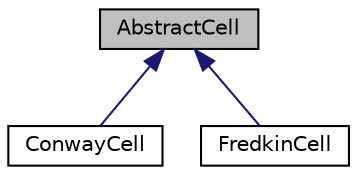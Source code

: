 digraph "AbstractCell"
{
  edge [fontname="Helvetica",fontsize="10",labelfontname="Helvetica",labelfontsize="10"];
  node [fontname="Helvetica",fontsize="10",shape=record];
  Node1 [label="AbstractCell",height=0.2,width=0.4,color="black", fillcolor="grey75", style="filled", fontcolor="black"];
  Node1 -> Node2 [dir="back",color="midnightblue",fontsize="10",style="solid",fontname="Helvetica"];
  Node2 [label="ConwayCell",height=0.2,width=0.4,color="black", fillcolor="white", style="filled",URL="$classConwayCell.html"];
  Node1 -> Node3 [dir="back",color="midnightblue",fontsize="10",style="solid",fontname="Helvetica"];
  Node3 [label="FredkinCell",height=0.2,width=0.4,color="black", fillcolor="white", style="filled",URL="$classFredkinCell.html"];
}
